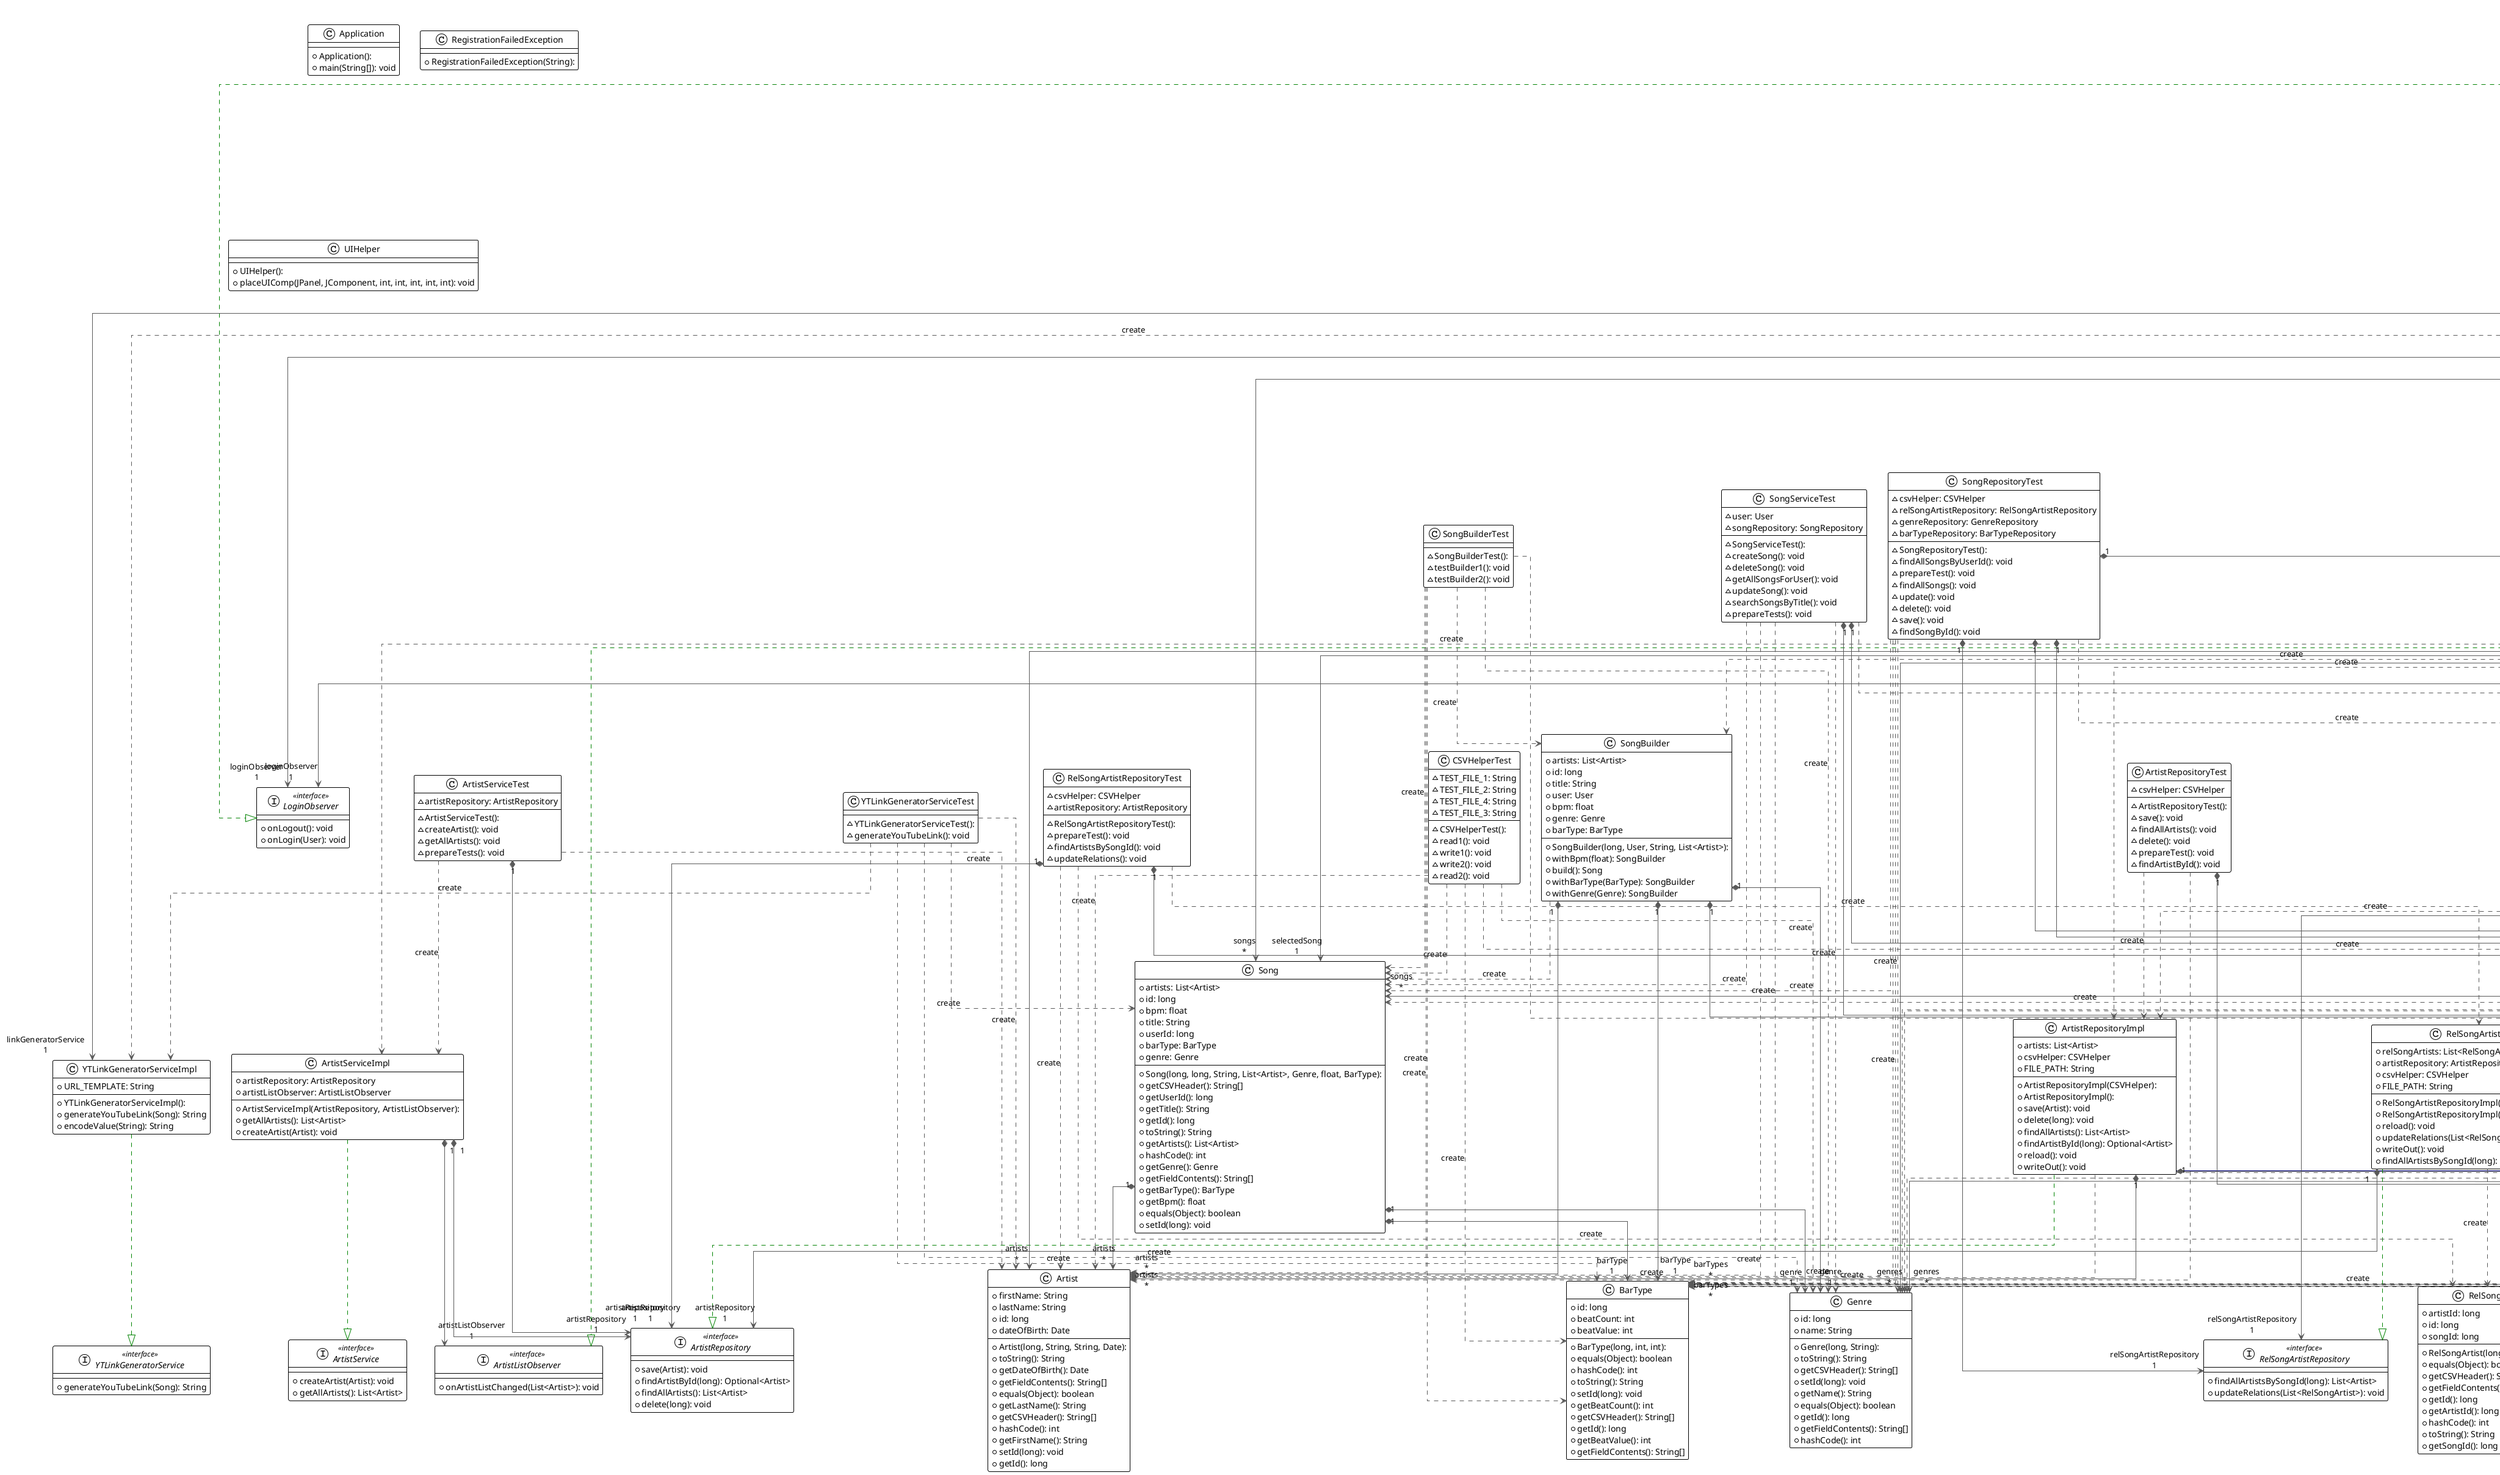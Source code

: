 @startuml

!theme plain
top to bottom direction
skinparam linetype ortho

class AbstractRepository {
  + AbstractRepository(): 
  + AUTO_INC: long
  + writeOut(): void
  + reload(): void
}
class Application {
  + Application(): 
  + main(String[]): void
}
class Artist {
  + Artist(long, String, String, Date): 
  + firstName: String
  + lastName: String
  + id: long
  + dateOfBirth: Date
  + toString(): String
  + getDateOfBirth(): Date
  + getFieldContents(): String[]
  + equals(Object): boolean
  + getLastName(): String
  + getCSVHeader(): String[]
  + hashCode(): int
  + getFirstName(): String
  + setId(long): void
  + getId(): long
}
interface ArtistListObserver << interface >> {
  + onArtistListChanged(List<Artist>): void
}
interface ArtistRepository << interface >> {
  + save(Artist): void
  + findArtistById(long): Optional<Artist>
  + findAllArtists(): List<Artist>
  + delete(long): void
}
class ArtistRepositoryImpl {
  + ArtistRepositoryImpl(CSVHelper): 
  + ArtistRepositoryImpl(): 
  + artists: List<Artist>
  + csvHelper: CSVHelper
  + FILE_PATH: String
  + save(Artist): void
  + delete(long): void
  + findAllArtists(): List<Artist>
  + findArtistById(long): Optional<Artist>
  + reload(): void
  + writeOut(): void
}
class ArtistRepositoryTest {
  ~ ArtistRepositoryTest(): 
  ~ csvHelper: CSVHelper
  ~ save(): void
  ~ findAllArtists(): void
  ~ delete(): void
  ~ prepareTest(): void
  ~ findArtistById(): void
}
interface ArtistService << interface >> {
  + createArtist(Artist): void
  + getAllArtists(): List<Artist>
}
class ArtistServiceImpl {
  + ArtistServiceImpl(ArtistRepository, ArtistListObserver): 
  + artistRepository: ArtistRepository
  + artistListObserver: ArtistListObserver
  + getAllArtists(): List<Artist>
  + createArtist(Artist): void
}
class ArtistServiceTest {
  ~ ArtistServiceTest(): 
  ~ artistRepository: ArtistRepository
  ~ createArtist(): void
  ~ getAllArtists(): void
  ~ prepareTests(): void
}
class BarType {
  + BarType(long, int, int): 
  + id: long
  + beatCount: int
  + beatValue: int
  + equals(Object): boolean
  + hashCode(): int
  + toString(): String
  + setId(long): void
  + getBeatCount(): int
  + getCSVHeader(): String[]
  + getId(): long
  + getBeatValue(): int
  + getFieldContents(): String[]
}
interface BarTypeListObserver << interface >> {
  + onBarTypeListChanged(List<BarType>): void
}
interface BarTypeRepository << interface >> {
  + findBarTypeById(long): Optional<BarType>
  + delete(long): void
  + findAllBarTypes(): List<BarType>
  + save(BarType): void
}
class BarTypeRepositoryImpl {
  + BarTypeRepositoryImpl(CSVHelper): 
  + BarTypeRepositoryImpl(): 
  + FILE_PATH: String
  + csvHelper: CSVHelper
  + barTypes: List<BarType>
  + findBarTypeById(long): Optional<BarType>
  + save(BarType): void
  + writeOut(): void
  + delete(long): void
  + findAllBarTypes(): List<BarType>
  + reload(): void
}
class BarTypeRepositoryTest {
  ~ BarTypeRepositoryTest(): 
  ~ csvHelper: CSVHelper
  ~ delete(): void
  ~ save(): void
  ~ prepareTest(): void
  ~ findBarTypeById(): void
  ~ findAllBarTypes(): void
}
interface BarTypeService << interface >> {
  + getAllBarTypes(): List<BarType>
  + createBarType(BarType): void
}
class BarTypeServiceImpl {
  + BarTypeServiceImpl(BarTypeRepository, BarTypeListObserver): 
  + barTypeRepository: BarTypeRepository
  + barTypeListObserver: BarTypeListObserver
  + createBarType(BarType): void
  + getAllBarTypes(): List<BarType>
}
class BarTypeServiceTest {
  ~ BarTypeServiceTest(): 
  ~ barTypeRepository: BarTypeRepository
  ~ prepareTests(): void
  ~ getAllBarTypes(): void
  ~ createBarType(): void
}
class CSVHelper {
  + CSVHelper(String, String): 
  + delimiter: String
  + filePath: Path
  + read(): Optional<List<String[]>>
  + write(String[], List<String[]>): void
}
class CSVHelperTest {
  ~ CSVHelperTest(): 
  ~ TEST_FILE_1: String
  ~ TEST_FILE_2: String
  ~ TEST_FILE_4: String
  ~ TEST_FILE_3: String
  ~ read1(): void
  ~ write1(): void
  ~ write2(): void
  ~ read2(): void
}
class Genre {
  + Genre(long, String): 
  + id: long
  + name: String
  + toString(): String
  + getCSVHeader(): String[]
  + setId(long): void
  + getName(): String
  + equals(Object): boolean
  + getId(): long
  + getFieldContents(): String[]
  + hashCode(): int
}
interface GenreListObserver << interface >> {
  + onGenreListChanged(List<Genre>): void
}
interface GenreRepository << interface >> {
  + findAllGenres(): List<Genre>
  + delete(long): void
  + findGenreById(long): Optional<Genre>
  + save(Genre): void
}
class GenreRepositoryImpl {
  + GenreRepositoryImpl(CSVHelper): 
  + GenreRepositoryImpl(): 
  + FILE_PATH: String
  + csvHelper: CSVHelper
  + genres: List<Genre>
  + findAllGenres(): List<Genre>
  + writeOut(): void
  + reload(): void
  + save(Genre): void
  + delete(long): void
  + findGenreById(long): Optional<Genre>
}
class GenreRepositoryTest {
  ~ GenreRepositoryTest(): 
  ~ csvHelper: CSVHelper
  ~ prepareTest(): void
  ~ findGenreById(): void
  ~ findAllGenres(): void
  ~ delete(): void
  ~ save(): void
}
interface GenreService << interface >> {
  + createGenre(Genre): void
  + getAllGenres(): List<Genre>
}
class GenreServiceImpl {
  + GenreServiceImpl(GenreRepository, GenreListObserver): 
  + genreListObserver: GenreListObserver
  + genreRepository: GenreRepository
  + createGenre(Genre): void
  + getAllGenres(): List<Genre>
}
class GenreServiceTest {
  ~ GenreServiceTest(): 
  ~ genreRepository: GenreRepository
  ~ prepareTests(): void
  ~ getAllGenres(): void
  ~ createGenre(): void
}
interface LoginObserver << interface >> {
  + onLogout(): void
  + onLogin(User): void
}
class LoginUI {
  + LoginUI(LoginObserver): 
  + textFieldUsername: JTextField
  + textFieldPassword: JPasswordField
  + errorLabel: JLabel
  + userService: UserServiceImpl
  + loginObserver: LoginObserver
  + setupUI(): void
  + register(): void
  + attemptToLogin(): void
}
class MusicManager {
  + MusicManager(): 
  + onLogin(User): void
  + showLoginFrame(): void
  + onLogout(): void
  + showMainFrame(User): void
}
class MusicManagerUI {
  + MusicManagerUI(LoginObserver, User): 
  + buttonDelete: JButton
  + songs: List<Song>
  + buttonEdit: JButton
  + selectedSong: Optional<Song>
  + buttonPlay: JButton
  + songService: SongServiceImpl
  + loginObserver: LoginObserver
  + user: User
  + songTable: JTable
  + linkGeneratorService: YTLinkGeneratorServiceImpl
  + unknownString: String
  + setupSongTable(JPanel): void
  + editSong(): void
  + setupUI(): void
  + playSong(): void
  + setupButtons(JPanel): void
  + onSongListChanged(List<Song>): void
  + triggerLogout(): void
  + deleteSong(): void
  + newSong(): void
}
class NewEditSongDialog {
  + NewEditSongDialog(SongServiceImpl, User, Song): 
  + songArtists: JList<Artist>
  + selectedSong: Song
  + barTypes: List<BarType>
  + songGenre: JComboBox<Genre>
  + songTitle: JTextField
  + songService: SongServiceImpl
  + genres: List<Genre>
  + songBpm: JTextField
  + artists: List<Artist>
  + songBarType: JComboBox<BarType>
  + user: User
  + onBarTypeListChanged(List<BarType>): void
  + setupUI(): void
  + createOrUpdateSong(): void
  + fillUI(Song): void
  + onArtistListChanged(List<Artist>): void
  + onGenreListChanged(List<Genre>): void
}
class RegistrationFailedException {
  + RegistrationFailedException(String): 
}
class RelSongArtist {
  + RelSongArtist(long, long, long): 
  + artistId: long
  + id: long
  + songId: long
  + equals(Object): boolean
  + getCSVHeader(): String[]
  + getFieldContents(): String[]
  + getId(): long
  + getArtistId(): long
  + hashCode(): int
  + toString(): String
  + getSongId(): long
}
interface RelSongArtistRepository << interface >> {
  + findAllArtistsBySongId(long): List<Artist>
  + updateRelations(List<RelSongArtist>): void
}
class RelSongArtistRepositoryImpl {
  + RelSongArtistRepositoryImpl(ArtistRepository, CSVHelper): 
  + RelSongArtistRepositoryImpl(ArtistRepository): 
  + relSongArtists: List<RelSongArtist>
  + artistRepository: ArtistRepository
  + csvHelper: CSVHelper
  + FILE_PATH: String
  + reload(): void
  + updateRelations(List<RelSongArtist>): void
  + writeOut(): void
  + findAllArtistsBySongId(long): List<Artist>
}
class RelSongArtistRepositoryTest {
  ~ RelSongArtistRepositoryTest(): 
  ~ csvHelper: CSVHelper
  ~ artistRepository: ArtistRepository
  ~ prepareTest(): void
  ~ findArtistsBySongId(): void
  ~ updateRelations(): void
}
class Song {
  + Song(long, long, String, List<Artist>, Genre, float, BarType): 
  + artists: List<Artist>
  + id: long
  + bpm: float
  + title: String
  + userId: long
  + barType: BarType
  + genre: Genre
  + getCSVHeader(): String[]
  + getUserId(): long
  + getTitle(): String
  + getId(): long
  + toString(): String
  + getArtists(): List<Artist>
  + hashCode(): int
  + getGenre(): Genre
  + getFieldContents(): String[]
  + getBarType(): BarType
  + getBpm(): float
  + equals(Object): boolean
  + setId(long): void
}
class SongBuilder {
  + SongBuilder(long, User, String, List<Artist>): 
  + artists: List<Artist>
  + id: long
  + title: String
  + user: User
  + bpm: float
  + genre: Genre
  + barType: BarType
  + withBpm(float): SongBuilder
  + build(): Song
  + withBarType(BarType): SongBuilder
  + withGenre(Genre): SongBuilder
}
class SongBuilderTest {
  ~ SongBuilderTest(): 
  ~ testBuilder1(): void
  ~ testBuilder2(): void
}
interface SongListObserver << interface >> {
  + onSongListChanged(List<Song>): void
}
interface SongRepository << interface >> {
  + findSongById(long): Optional<Song>
  + findAllSongsByUserId(long): List<Song>
  + delete(long): void
  + findAllSongs(): List<Song>
  + save(Song): void
  + update(Song): void
}
class SongRepositoryImpl {
  + SongRepositoryImpl(CSVHelper, GenreRepository, BarTypeRepository, RelSongArtistRepository): 
  + SongRepositoryImpl(): 
  + FILE_PATH: String
  + relSongArtistRepository: RelSongArtistRepository
  + csvHelper: CSVHelper
  + barTypeRepository: BarTypeRepository
  + songs: List<Song>
  + genreRepository: GenreRepository
  + findSongById(long): Optional<Song>
  + save(Song): void
  + reload(): void
  + findAllSongs(): List<Song>
  + findAllSongsByUserId(long): List<Song>
  + update(Song): void
  + delete(long): void
  + writeOut(): void
}
class SongRepositoryTest {
  ~ SongRepositoryTest(): 
  ~ csvHelper: CSVHelper
  ~ relSongArtistRepository: RelSongArtistRepository
  ~ genreRepository: GenreRepository
  ~ barTypeRepository: BarTypeRepository
  ~ findAllSongsByUserId(): void
  ~ prepareTest(): void
  ~ findAllSongs(): void
  ~ update(): void
  ~ delete(): void
  ~ save(): void
  ~ findSongById(): void
}
interface SongService << interface >> {
  + searchSongsByTitle(String): List<Song>
  + create(Song): void
  + getAllSongsForUser(): List<Song>
  + update(Song): void
  + delete(Song): void
}
class SongServiceImpl {
  + SongServiceImpl(User, SongRepository, SongListObserver): 
  + songListObserver: SongListObserver
  + songRepository: SongRepository
  + user: User
  + getAllSongsForUser(): List<Song>
  + searchSongsByTitle(String): List<Song>
  + create(Song): void
  + delete(Song): void
  + update(Song): void
}
class SongServiceTest {
  ~ SongServiceTest(): 
  ~ user: User
  ~ songRepository: SongRepository
  ~ createSong(): void
  ~ deleteSong(): void
  ~ getAllSongsForUser(): void
  ~ updateSong(): void
  ~ searchSongsByTitle(): void
  ~ prepareTests(): void
}
class TransitiveDataException {
  + TransitiveDataException(String): 
}
class UIHelper {
  + UIHelper(): 
  + placeUIComp(JPanel, JComponent, int, int, int, int, int): void
}
class User {
  + User(long, String, String): 
  + username: String
  + password: String
  + id: long
  + setId(long): void
  + getFieldContents(): String[]
  + hashCode(): int
  + getPassword(): String
  + equals(Object): boolean
  + getId(): long
  + toString(): String
  + getUsername(): String
  + getCSVHeader(): String[]
}
class UserAlreadyExistsException {
  + UserAlreadyExistsException(String): 
}
class UserNotFoundException {
  + UserNotFoundException(String): 
}
interface UserRepository << interface >> {
  + findUserByUsername(String): Optional<User>
  + findAllUsers(): List<User>
  + save(User): void
}
class UserRepositoryImpl {
  + UserRepositoryImpl(CSVHelper): 
  + UserRepositoryImpl(): 
  + csvHelper: CSVHelper
  + FILE_PATH: String
  + users: List<User>
  + writeOut(): void
  + findUserByUsername(String): Optional<User>
  + findAllUsers(): List<User>
  + reload(): void
  + save(User): void
}
class UserRepositoryTest {
  ~ UserRepositoryTest(): 
  ~ csvHelper: CSVHelper
  ~ findAllUsers(): void
  ~ findUserById(): void
  ~ prepareTest(): void
  ~ save(): void
}
interface UserService << interface >> {
  + login(String, String): User
  + register(String, String): User
}
class UserServiceImpl {
  + UserServiceImpl(UserRepository): 
  + userRepository: UserRepository
  + register(String, String): User
  + login(String, String): User
}
class UserServiceTest {
  ~ UserServiceTest(): 
  ~ userRepository: UserRepository
  ~ loginUnknownUsername(): void
  ~ registerUserAlreadyExists(): void
  ~ loginSuccess(): void
  ~ prepareTests(): void
  ~ registerSuccess(): void
  ~ loginWrongPassword(): void
}
class WrongPasswordException {
  + WrongPasswordException(String): 
}
interface YTLinkGeneratorService << interface >> {
  + generateYouTubeLink(Song): String
}
class YTLinkGeneratorServiceImpl {
  + YTLinkGeneratorServiceImpl(): 
  + URL_TEMPLATE: String
  + generateYouTubeLink(Song): String
  + encodeValue(String): String
}
class YTLinkGeneratorServiceTest {
  ~ YTLinkGeneratorServiceTest(): 
  ~ generateYouTubeLink(): void
}

ArtistRepositoryImpl         -[#000082,plain]-^  AbstractRepository          
ArtistRepositoryImpl        "1" *-[#595959,plain]-> "artists\n*" Artist                      
ArtistRepositoryImpl         -[#595959,dashed]->  Artist                      : "«create»"
ArtistRepositoryImpl         -[#008200,dashed]-^  ArtistRepository            
ArtistRepositoryImpl         -[#595959,dashed]->  CSVHelper                   : "«create»"
ArtistRepositoryImpl        "1" *-[#595959,plain]-> "csvHelper\n1" CSVHelper                   
ArtistRepositoryTest         -[#595959,dashed]->  Artist                      : "«create»"
ArtistRepositoryTest         -[#595959,dashed]->  ArtistRepositoryImpl        : "«create»"
ArtistRepositoryTest        "1" *-[#595959,plain]-> "csvHelper\n1" CSVHelper                   
ArtistServiceImpl           "1" *-[#595959,plain]-> "artistListObserver\n1" ArtistListObserver          
ArtistServiceImpl           "1" *-[#595959,plain]-> "artistRepository\n1" ArtistRepository            
ArtistServiceImpl            -[#008200,dashed]-^  ArtistService               
ArtistServiceTest            -[#595959,dashed]->  Artist                      : "«create»"
ArtistServiceTest           "1" *-[#595959,plain]-> "artistRepository\n1" ArtistRepository            
ArtistServiceTest            -[#595959,dashed]->  ArtistServiceImpl           : "«create»"
BarTypeRepositoryImpl        -[#000082,plain]-^  AbstractRepository          
BarTypeRepositoryImpl       "1" *-[#595959,plain]-> "barTypes\n*" BarType                     
BarTypeRepositoryImpl        -[#595959,dashed]->  BarType                     : "«create»"
BarTypeRepositoryImpl        -[#008200,dashed]-^  BarTypeRepository           
BarTypeRepositoryImpl        -[#595959,dashed]->  CSVHelper                   : "«create»"
BarTypeRepositoryImpl       "1" *-[#595959,plain]-> "csvHelper\n1" CSVHelper                   
BarTypeRepositoryTest        -[#595959,dashed]->  BarType                     : "«create»"
BarTypeRepositoryTest        -[#595959,dashed]->  BarTypeRepositoryImpl       : "«create»"
BarTypeRepositoryTest       "1" *-[#595959,plain]-> "csvHelper\n1" CSVHelper                   
BarTypeServiceImpl          "1" *-[#595959,plain]-> "barTypeListObserver\n1" BarTypeListObserver         
BarTypeServiceImpl          "1" *-[#595959,plain]-> "barTypeRepository\n1" BarTypeRepository           
BarTypeServiceImpl           -[#008200,dashed]-^  BarTypeService              
BarTypeServiceTest           -[#595959,dashed]->  BarType                     : "«create»"
BarTypeServiceTest          "1" *-[#595959,plain]-> "barTypeRepository\n1" BarTypeRepository           
BarTypeServiceTest           -[#595959,dashed]->  BarTypeServiceImpl          : "«create»"
CSVHelperTest                -[#595959,dashed]->  Artist                      : "«create»"
CSVHelperTest                -[#595959,dashed]->  BarType                     : "«create»"
CSVHelperTest                -[#595959,dashed]->  CSVHelper                   : "«create»"
CSVHelperTest                -[#595959,dashed]->  Genre                       : "«create»"
CSVHelperTest                -[#595959,dashed]->  Song                        : "«create»"
GenreRepositoryImpl          -[#000082,plain]-^  AbstractRepository          
GenreRepositoryImpl          -[#595959,dashed]->  CSVHelper                   : "«create»"
GenreRepositoryImpl         "1" *-[#595959,plain]-> "csvHelper\n1" CSVHelper                   
GenreRepositoryImpl          -[#595959,dashed]->  Genre                       : "«create»"
GenreRepositoryImpl         "1" *-[#595959,plain]-> "genres\n*" Genre                       
GenreRepositoryImpl          -[#008200,dashed]-^  GenreRepository             
GenreRepositoryTest         "1" *-[#595959,plain]-> "csvHelper\n1" CSVHelper                   
GenreRepositoryTest          -[#595959,dashed]->  Genre                       : "«create»"
GenreRepositoryTest          -[#595959,dashed]->  GenreRepositoryImpl         : "«create»"
GenreServiceImpl            "1" *-[#595959,plain]-> "genreListObserver\n1" GenreListObserver           
GenreServiceImpl            "1" *-[#595959,plain]-> "genreRepository\n1" GenreRepository             
GenreServiceImpl             -[#008200,dashed]-^  GenreService                
GenreServiceTest             -[#595959,dashed]->  Genre                       : "«create»"
GenreServiceTest            "1" *-[#595959,plain]-> "genreRepository\n1" GenreRepository             
GenreServiceTest             -[#595959,dashed]->  GenreServiceImpl            : "«create»"
LoginUI                     "1" *-[#595959,plain]-> "loginObserver\n1" LoginObserver               
LoginUI                      -[#595959,dashed]->  UserRepositoryImpl          : "«create»"
LoginUI                     "1" *-[#595959,plain]-> "userService\n1" UserServiceImpl             
LoginUI                      -[#595959,dashed]->  UserServiceImpl             : "«create»"
MusicManager                 -[#008200,dashed]-^  LoginObserver               
MusicManager                 -[#595959,dashed]->  LoginUI                     : "«create»"
MusicManager                 -[#595959,dashed]->  MusicManagerUI              : "«create»"
MusicManagerUI              "1" *-[#595959,plain]-> "loginObserver\n1" LoginObserver               
MusicManagerUI               -[#595959,dashed]->  NewEditSongDialog           : "«create»"
MusicManagerUI              "1" *-[#595959,plain]-> "songs\n*" Song                        
MusicManagerUI               -[#008200,dashed]-^  SongListObserver            
MusicManagerUI               -[#595959,dashed]->  SongRepositoryImpl          : "«create»"
MusicManagerUI              "1" *-[#595959,plain]-> "songService\n1" SongServiceImpl             
MusicManagerUI               -[#595959,dashed]->  SongServiceImpl             : "«create»"
MusicManagerUI              "1" *-[#595959,plain]-> "user\n1" User                        
MusicManagerUI              "1" *-[#595959,plain]-> "linkGeneratorService\n1" YTLinkGeneratorServiceImpl  
MusicManagerUI               -[#595959,dashed]->  YTLinkGeneratorServiceImpl  : "«create»"
NewEditSongDialog           "1" *-[#595959,plain]-> "artists\n*" Artist                      
NewEditSongDialog            -[#008200,dashed]-^  ArtistListObserver          
NewEditSongDialog            -[#595959,dashed]->  ArtistRepositoryImpl        : "«create»"
NewEditSongDialog            -[#595959,dashed]->  ArtistServiceImpl           : "«create»"
NewEditSongDialog           "1" *-[#595959,plain]-> "barTypes\n*" BarType                     
NewEditSongDialog            -[#008200,dashed]-^  BarTypeListObserver         
NewEditSongDialog            -[#595959,dashed]->  BarTypeRepositoryImpl       : "«create»"
NewEditSongDialog            -[#595959,dashed]->  BarTypeServiceImpl          : "«create»"
NewEditSongDialog           "1" *-[#595959,plain]-> "genres\n*" Genre                       
NewEditSongDialog            -[#008200,dashed]-^  GenreListObserver           
NewEditSongDialog            -[#595959,dashed]->  GenreRepositoryImpl         : "«create»"
NewEditSongDialog            -[#595959,dashed]->  GenreServiceImpl            : "«create»"
NewEditSongDialog           "1" *-[#595959,plain]-> "selectedSong\n1" Song                        
NewEditSongDialog            -[#595959,dashed]->  SongBuilder                 : "«create»"
NewEditSongDialog           "1" *-[#595959,plain]-> "songService\n1" SongServiceImpl             
NewEditSongDialog           "1" *-[#595959,plain]-> "user\n1" User                        
RelSongArtistRepositoryImpl  -[#000082,plain]-^  AbstractRepository          
RelSongArtistRepositoryImpl "1" *-[#595959,plain]-> "artistRepository\n1" ArtistRepository            
RelSongArtistRepositoryImpl "1" *-[#595959,plain]-> "csvHelper\n1" CSVHelper                   
RelSongArtistRepositoryImpl  -[#595959,dashed]->  CSVHelper                   : "«create»"
RelSongArtistRepositoryImpl "1" *-[#595959,plain]-> "relSongArtists\n*" RelSongArtist               
RelSongArtistRepositoryImpl  -[#595959,dashed]->  RelSongArtist               : "«create»"
RelSongArtistRepositoryImpl  -[#008200,dashed]-^  RelSongArtistRepository     
RelSongArtistRepositoryImpl  -[#595959,dashed]->  TransitiveDataException     : "«create»"
RelSongArtistRepositoryTest  -[#595959,dashed]->  Artist                      : "«create»"
RelSongArtistRepositoryTest "1" *-[#595959,plain]-> "artistRepository\n1" ArtistRepository            
RelSongArtistRepositoryTest "1" *-[#595959,plain]-> "csvHelper\n1" CSVHelper                   
RelSongArtistRepositoryTest  -[#595959,dashed]->  RelSongArtist               : "«create»"
RelSongArtistRepositoryTest  -[#595959,dashed]->  RelSongArtistRepositoryImpl : "«create»"
Song                        "1" *-[#595959,plain]-> "artists\n*" Artist                      
Song                        "1" *-[#595959,plain]-> "barType\n1" BarType                     
Song                        "1" *-[#595959,plain]-> "genre\n1" Genre                       
SongBuilder                 "1" *-[#595959,plain]-> "artists\n*" Artist                      
SongBuilder                 "1" *-[#595959,plain]-> "barType\n1" BarType                     
SongBuilder                 "1" *-[#595959,plain]-> "genre\n1" Genre                       
SongBuilder                  -[#595959,dashed]->  Song                        : "«create»"
SongBuilder                 "1" *-[#595959,plain]-> "user\n1" User                        
SongBuilderTest              -[#595959,dashed]->  Artist                      : "«create»"
SongBuilderTest              -[#595959,dashed]->  BarType                     : "«create»"
SongBuilderTest              -[#595959,dashed]->  Genre                       : "«create»"
SongBuilderTest              -[#595959,dashed]->  Song                        : "«create»"
SongBuilderTest              -[#595959,dashed]->  SongBuilder                 : "«create»"
SongBuilderTest              -[#595959,dashed]->  User                        : "«create»"
SongRepositoryImpl           -[#000082,plain]-^  AbstractRepository          
SongRepositoryImpl           -[#595959,dashed]->  ArtistRepositoryImpl        : "«create»"
SongRepositoryImpl          "1" *-[#595959,plain]-> "barTypeRepository\n1" BarTypeRepository           
SongRepositoryImpl           -[#595959,dashed]->  BarTypeRepositoryImpl       : "«create»"
SongRepositoryImpl           -[#595959,dashed]->  CSVHelper                   : "«create»"
SongRepositoryImpl          "1" *-[#595959,plain]-> "csvHelper\n1" CSVHelper                   
SongRepositoryImpl          "1" *-[#595959,plain]-> "genreRepository\n1" GenreRepository             
SongRepositoryImpl           -[#595959,dashed]->  GenreRepositoryImpl         : "«create»"
SongRepositoryImpl           -[#595959,dashed]->  RelSongArtist               : "«create»"
SongRepositoryImpl          "1" *-[#595959,plain]-> "relSongArtistRepository\n1" RelSongArtistRepository     
SongRepositoryImpl           -[#595959,dashed]->  RelSongArtistRepositoryImpl : "«create»"
SongRepositoryImpl           -[#595959,dashed]->  Song                        : "«create»"
SongRepositoryImpl          "1" *-[#595959,plain]-> "songs\n*" Song                        
SongRepositoryImpl           -[#008200,dashed]-^  SongRepository              
SongRepositoryImpl           -[#595959,dashed]->  TransitiveDataException     : "«create»"
SongRepositoryTest           -[#595959,dashed]->  Artist                      : "«create»"
SongRepositoryTest           -[#595959,dashed]->  BarType                     : "«create»"
SongRepositoryTest          "1" *-[#595959,plain]-> "barTypeRepository\n1" BarTypeRepository           
SongRepositoryTest          "1" *-[#595959,plain]-> "csvHelper\n1" CSVHelper                   
SongRepositoryTest           -[#595959,dashed]->  Genre                       : "«create»"
SongRepositoryTest          "1" *-[#595959,plain]-> "genreRepository\n1" GenreRepository             
SongRepositoryTest          "1" *-[#595959,plain]-> "relSongArtistRepository\n1" RelSongArtistRepository     
SongRepositoryTest           -[#595959,dashed]->  Song                        : "«create»"
SongRepositoryTest           -[#595959,dashed]->  SongRepositoryImpl          : "«create»"
SongServiceImpl             "1" *-[#595959,plain]-> "songListObserver\n1" SongListObserver            
SongServiceImpl             "1" *-[#595959,plain]-> "songRepository\n1" SongRepository              
SongServiceImpl              -[#008200,dashed]-^  SongService                 
SongServiceImpl             "1" *-[#595959,plain]-> "user\n1" User                        
SongServiceTest              -[#595959,dashed]->  Artist                      : "«create»"
SongServiceTest              -[#595959,dashed]->  BarType                     : "«create»"
SongServiceTest              -[#595959,dashed]->  Genre                       : "«create»"
SongServiceTest              -[#595959,dashed]->  Song                        : "«create»"
SongServiceTest             "1" *-[#595959,plain]-> "songRepository\n1" SongRepository              
SongServiceTest              -[#595959,dashed]->  SongServiceImpl             : "«create»"
SongServiceTest             "1" *-[#595959,plain]-> "user\n1" User                        
UserRepositoryImpl           -[#000082,plain]-^  AbstractRepository          
UserRepositoryImpl           -[#595959,dashed]->  CSVHelper                   : "«create»"
UserRepositoryImpl          "1" *-[#595959,plain]-> "csvHelper\n1" CSVHelper                   
UserRepositoryImpl          "1" *-[#595959,plain]-> "users\n*" User                        
UserRepositoryImpl           -[#595959,dashed]->  User                        : "«create»"
UserRepositoryImpl           -[#008200,dashed]-^  UserRepository              
UserRepositoryTest          "1" *-[#595959,plain]-> "csvHelper\n1" CSVHelper                   
UserRepositoryTest           -[#595959,dashed]->  User                        : "«create»"
UserRepositoryTest           -[#595959,dashed]->  UserRepositoryImpl          : "«create»"
UserServiceImpl              -[#595959,dashed]->  User                        : "«create»"
UserServiceImpl              -[#595959,dashed]->  UserAlreadyExistsException  : "«create»"
UserServiceImpl              -[#595959,dashed]->  UserNotFoundException       : "«create»"
UserServiceImpl             "1" *-[#595959,plain]-> "userRepository\n1" UserRepository              
UserServiceImpl              -[#008200,dashed]-^  UserService                 
UserServiceImpl              -[#595959,dashed]->  WrongPasswordException      : "«create»"
UserServiceTest              -[#595959,dashed]->  User                        : "«create»"
UserServiceTest             "1" *-[#595959,plain]-> "userRepository\n1" UserRepository              
UserServiceTest              -[#595959,dashed]->  UserServiceImpl             : "«create»"
YTLinkGeneratorServiceImpl   -[#008200,dashed]-^  YTLinkGeneratorService      
YTLinkGeneratorServiceTest   -[#595959,dashed]->  Artist                      : "«create»"
YTLinkGeneratorServiceTest   -[#595959,dashed]->  BarType                     : "«create»"
YTLinkGeneratorServiceTest   -[#595959,dashed]->  Genre                       : "«create»"
YTLinkGeneratorServiceTest   -[#595959,dashed]->  Song                        : "«create»"
YTLinkGeneratorServiceTest   -[#595959,dashed]->  YTLinkGeneratorServiceImpl  : "«create»"
@enduml
